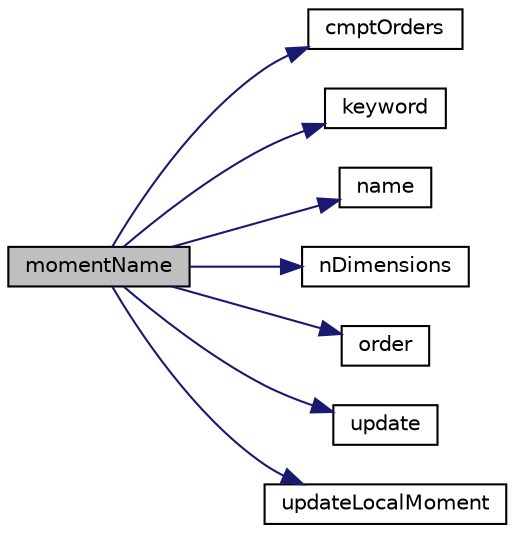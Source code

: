 digraph "momentName"
{
  bgcolor="transparent";
  edge [fontname="Helvetica",fontsize="10",labelfontname="Helvetica",labelfontsize="10"];
  node [fontname="Helvetica",fontsize="10",shape=record];
  rankdir="LR";
  Node1 [label="momentName",height=0.2,width=0.4,color="black", fillcolor="grey75", style="filled", fontcolor="black"];
  Node1 -> Node2 [color="midnightblue",fontsize="10",style="solid",fontname="Helvetica"];
  Node2 [label="cmptOrders",height=0.2,width=0.4,color="black",URL="$a00095.html#ab070a3b6d0957585273c5331d6521334",tooltip="Return the order of each dimension. "];
  Node1 -> Node3 [color="midnightblue",fontsize="10",style="solid",fontname="Helvetica"];
  Node3 [label="keyword",height=0.2,width=0.4,color="black",URL="$a00095.html#af064e129930173e0b74f8b529238d310",tooltip="Return the name of the moment. "];
  Node1 -> Node4 [color="midnightblue",fontsize="10",style="solid",fontname="Helvetica"];
  Node4 [label="name",height=0.2,width=0.4,color="black",URL="$a00095.html#a6d60057c26042eaf7fa1b3b6fb07b582",tooltip="Return the name of the moment. "];
  Node1 -> Node5 [color="midnightblue",fontsize="10",style="solid",fontname="Helvetica"];
  Node5 [label="nDimensions",height=0.2,width=0.4,color="black",URL="$a00095.html#ae4410b8afdbd8d2d0aef13f1944201a3",tooltip="Return the dimensionality of the distribution. "];
  Node1 -> Node6 [color="midnightblue",fontsize="10",style="solid",fontname="Helvetica"];
  Node6 [label="order",height=0.2,width=0.4,color="black",URL="$a00095.html#aca3a2c038db9ad76dce684b08b8c9b6f",tooltip="Return the overall order of the moment. "];
  Node1 -> Node7 [color="midnightblue",fontsize="10",style="solid",fontname="Helvetica"];
  Node7 [label="update",height=0.2,width=0.4,color="black",URL="$a00095.html#ac5c54df7ed3b930268c8d7752c101725",tooltip="Update the moment from the quadrature nodes. "];
  Node1 -> Node8 [color="midnightblue",fontsize="10",style="solid",fontname="Helvetica"];
  Node8 [label="updateLocalMoment",height=0.2,width=0.4,color="black",URL="$a00095.html#a7490ff7789ea684543eefa5a00bcd0b3",tooltip="Update the moment from the quadrature nodes in a single element. "];
}
